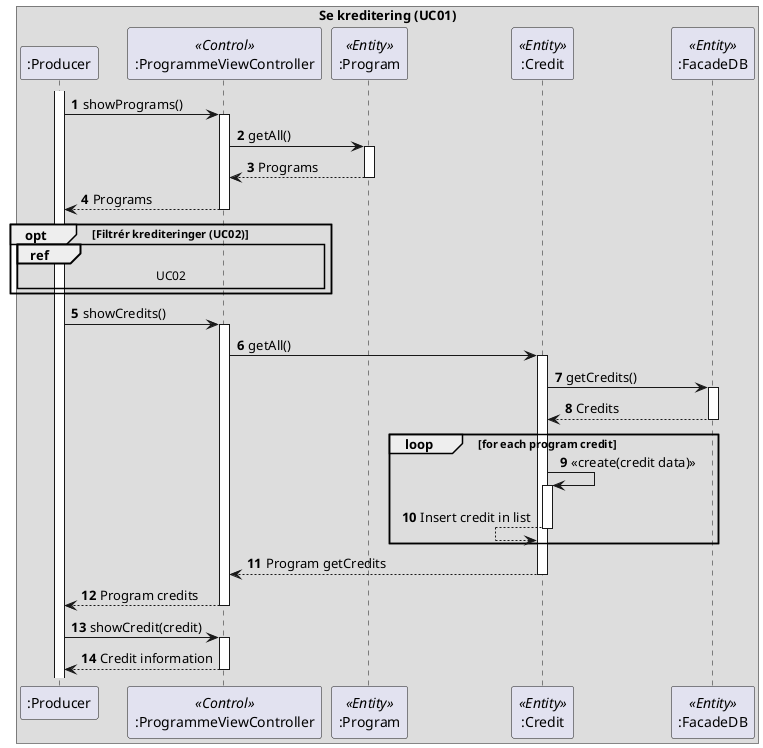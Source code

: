 @startuml
'https://plantuml.com/sequence-diagram

autonumber

box Se kreditering (UC01)
    participant ":Producer" as producer
    participant ":ProgrammeViewController" as programController <<Control>>
    participant ":Program" as program <<Entity>>
    participant ":Credit" as credit <<Entity>>
    participant ":FacadeDB" as db <<Entity>>
end box

activate producer
producer -> programController : showPrograms()
activate programController
programController -> program : getAll()
activate program
programController <-- program : Programs
deactivate program
producer <-- programController : Programs
deactivate programController

opt Filtrér krediteringer (UC02)
    ref over producer, programController : UC02
end

producer -> programController : showCredits()
activate programController
programController -> credit : getAll()
activate credit

credit -> db : getCredits()
activate db
credit <-- db : Credits
deactivate db

loop for each program credit
credit -> credit : <<create(credit data)>>
activate credit
credit <-- credit : Insert credit in list
deactivate credit
end

programController <-- credit : Program getCredits
deactivate credit
producer <-- programController : Program credits
deactivate programController

producer -> programController : showCredit(credit)
activate programController

producer <-- programController : Credit information
deactivate programController

@enduml
